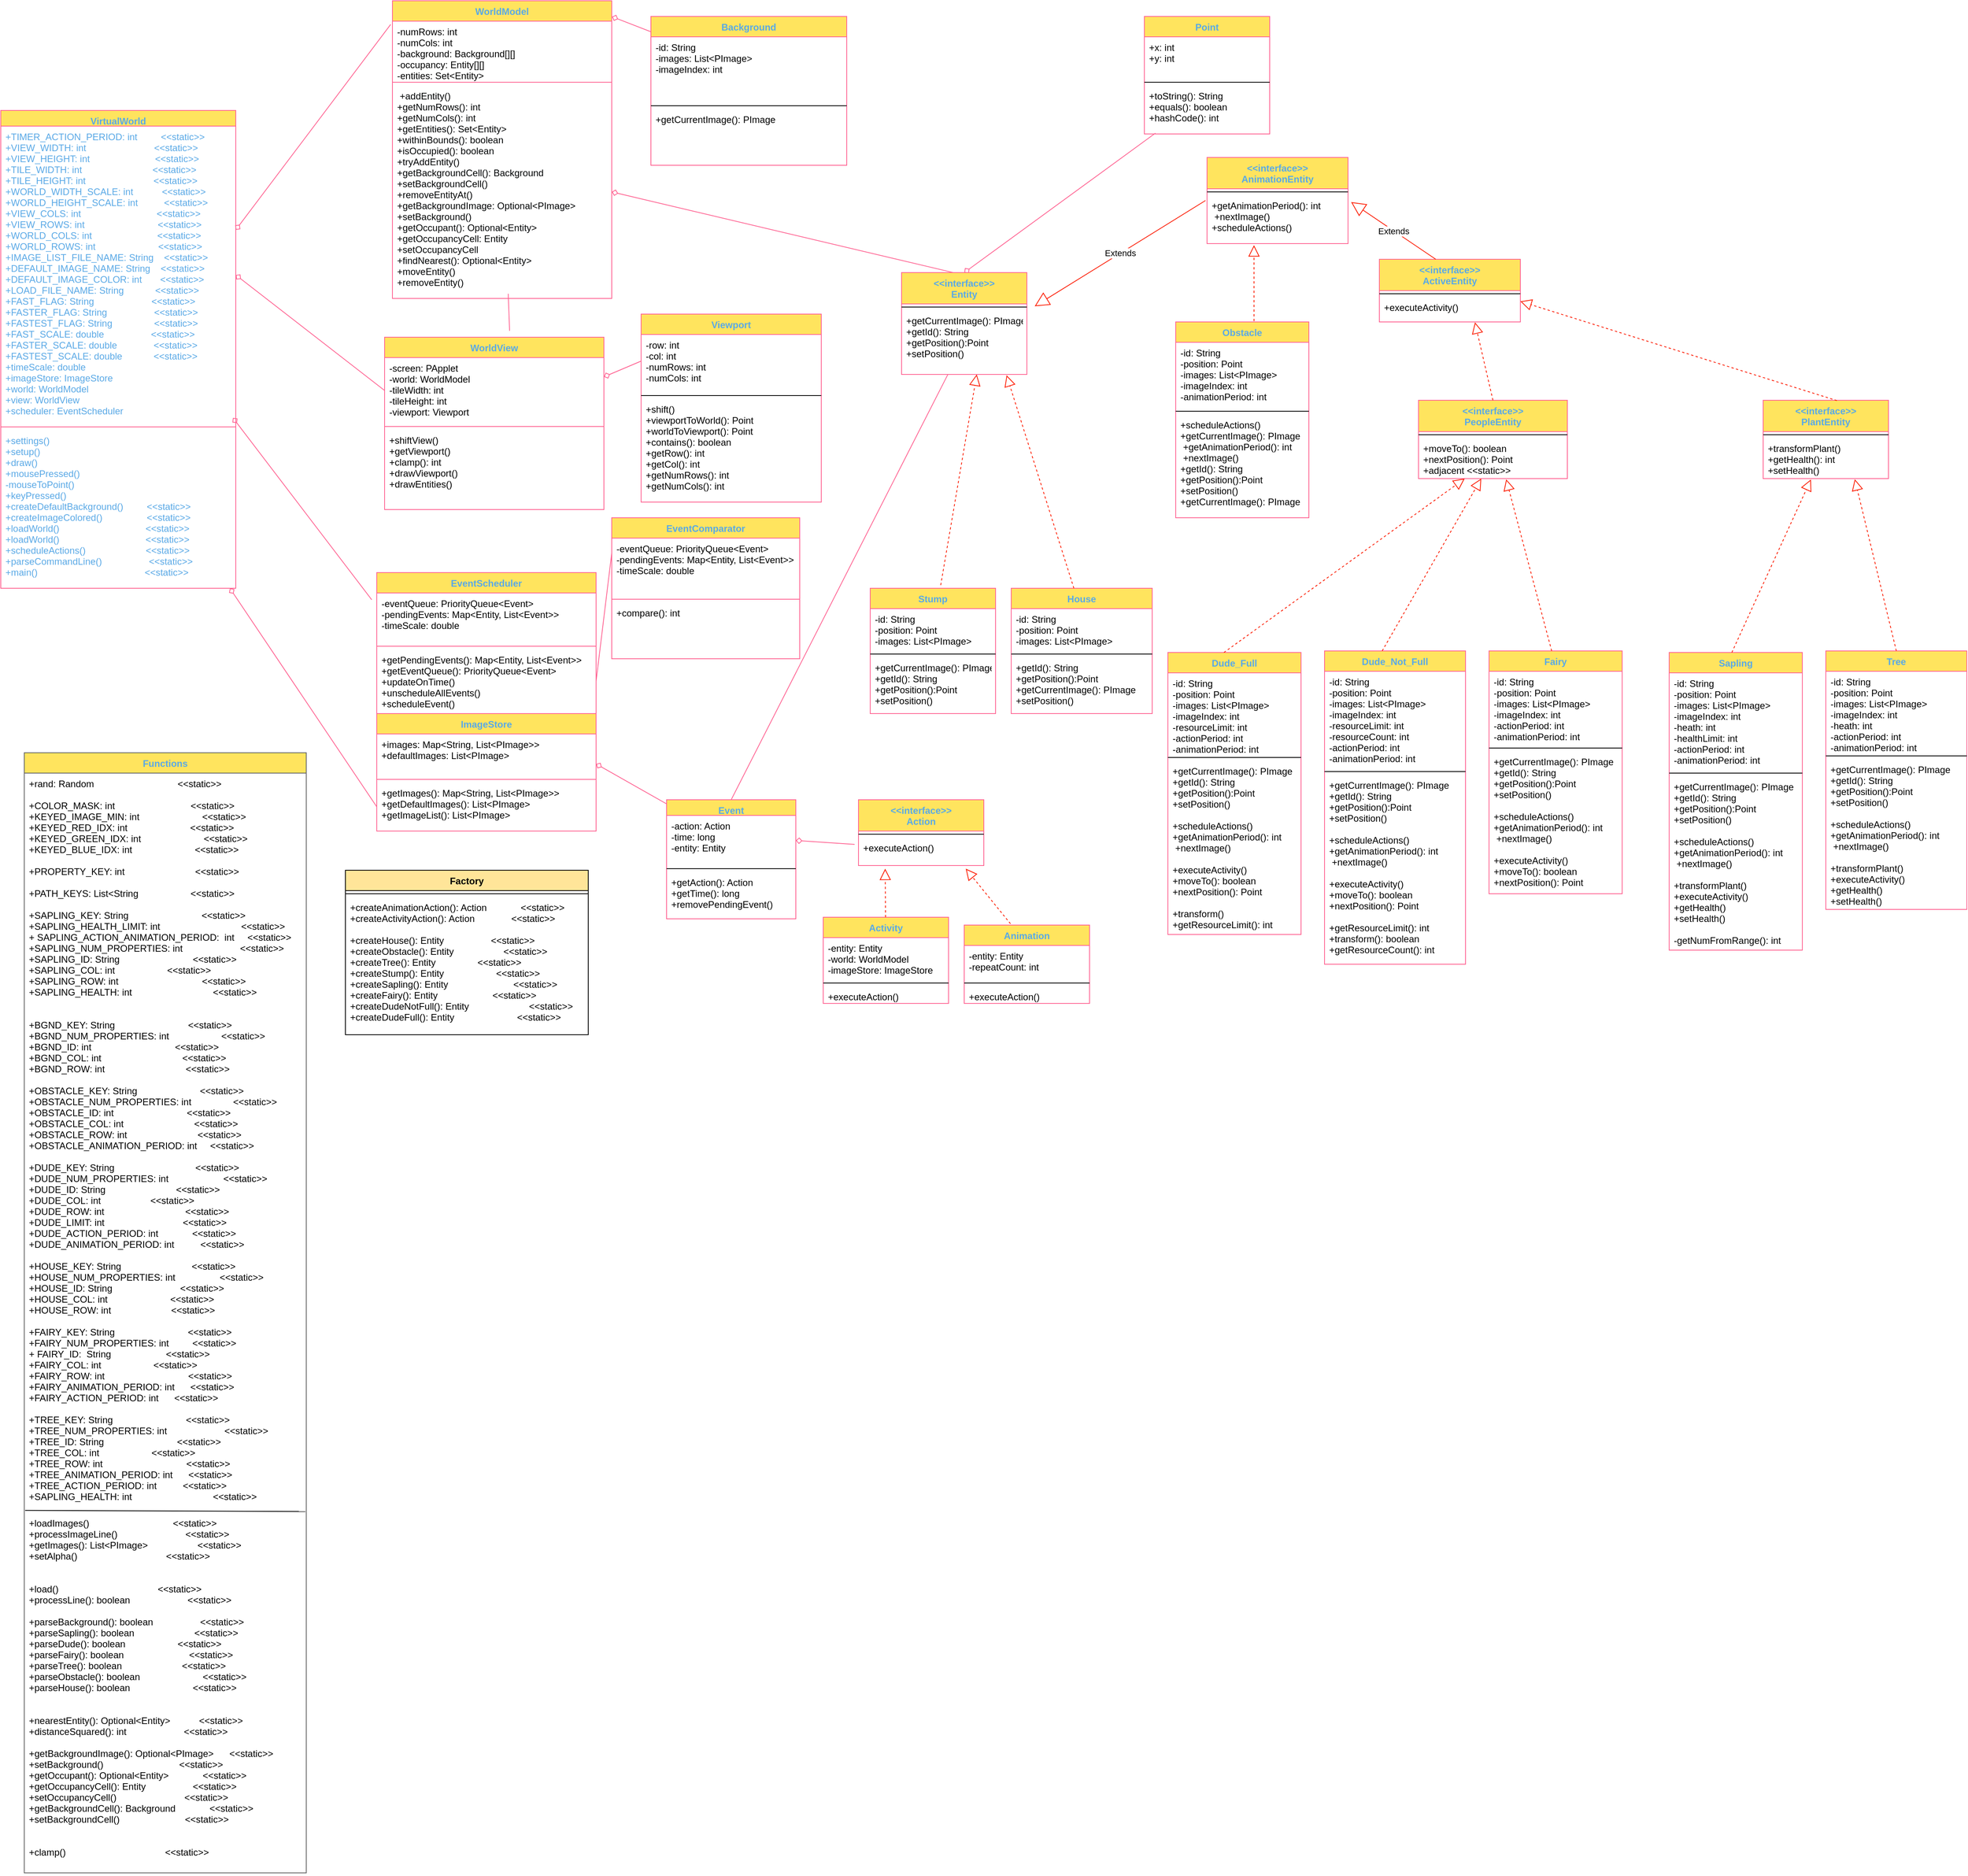 <mxfile version="16.5.2" type="google"><diagram id="Yo6Zvny2ZRX3JAPKxXua" name="Page 2"><mxGraphModel dx="919" dy="614" grid="1" gridSize="10" guides="1" tooltips="1" connect="1" arrows="1" fold="1" page="1" pageScale="1" pageWidth="850" pageHeight="1100" math="0" shadow="0"><root><mxCell id="0"/><mxCell id="1" parent="0"/><mxCell id="8I9pphBKhg92I5GMk5e_-31" value="" style="graphMlID=e0;endArrow=none;strokeColor=#FF6392;strokeWidth=1.0;startArrow=diamond;startFill=0;endFill=1;exitX=1;exitY=0.25;exitDx=0;exitDy=0;fontColor=#5AA9E6;entryX=-0.008;entryY=-0.286;entryDx=0;entryDy=0;entryPerimeter=0;" parent="1" source="8I9pphBKhg92I5GMk5e_-50" target="8I9pphBKhg92I5GMk5e_-57" edge="1"><mxGeometry relative="1" as="geometry"/></mxCell><mxCell id="8I9pphBKhg92I5GMk5e_-32" value="" style="graphMlID=e1;endArrow=none;strokeColor=#FF6392;strokeWidth=1.0;startArrow=diamond;startFill=0;endFill=1;exitX=1;exitY=0.5;exitDx=0;exitDy=0;fontColor=#5AA9E6;entryX=0;entryY=0.5;entryDx=0;entryDy=0;" parent="1" source="8I9pphBKhg92I5GMk5e_-51" target="8I9pphBKhg92I5GMk5e_-61" edge="1"><mxGeometry relative="1" as="geometry"/></mxCell><mxCell id="8I9pphBKhg92I5GMk5e_-33" value="" style="graphMlID=e2;endArrow=none;strokeColor=#FF6392;strokeWidth=1.0;startArrow=diamond;startFill=0;endFill=1;fontColor=#5AA9E6;entryX=0;entryY=0.25;entryDx=0;entryDy=0;" parent="1" source="8I9pphBKhg92I5GMk5e_-60" target="8I9pphBKhg92I5GMk5e_-89" edge="1"><mxGeometry relative="1" as="geometry"><mxPoint x="648" y="240" as="sourcePoint"/></mxGeometry></mxCell><mxCell id="8I9pphBKhg92I5GMk5e_-34" value="" style="graphMlID=e3;endArrow=none;strokeColor=#FF6392;strokeWidth=1.0;startArrow=diamond;startFill=0;endFill=1;exitX=0.988;exitY=-0.077;exitDx=0;exitDy=0;exitPerimeter=0;fontColor=#5AA9E6;entryX=-0.023;entryY=0.105;entryDx=0;entryDy=0;entryPerimeter=0;" parent="1" source="8I9pphBKhg92I5GMk5e_-53" target="8I9pphBKhg92I5GMk5e_-64" edge="1"><mxGeometry relative="1" as="geometry"><mxPoint x="840" y="580" as="targetPoint"/></mxGeometry></mxCell><mxCell id="8I9pphBKhg92I5GMk5e_-35" value="" style="graphMlID=e4;endArrow=none;strokeColor=#FF6392;strokeWidth=1.0;startArrow=diamond;startFill=0;endFill=1;exitX=0.975;exitY=1;exitDx=0;exitDy=0;exitPerimeter=0;fontColor=#5AA9E6;entryX=0;entryY=0.5;entryDx=0;entryDy=0;" parent="1" source="8I9pphBKhg92I5GMk5e_-53" target="8I9pphBKhg92I5GMk5e_-71" edge="1"><mxGeometry relative="1" as="geometry"/></mxCell><mxCell id="8I9pphBKhg92I5GMk5e_-36" value="" style="graphMlID=e5;endArrow=none;strokeColor=#FF6392;strokeWidth=1.0;startArrow=diamond;startFill=0;endFill=1;fontColor=#5AA9E6;exitX=1.001;exitY=-0.077;exitDx=0;exitDy=0;exitPerimeter=0;" parent="1" source="8I9pphBKhg92I5GMk5e_-55" target="8I9pphBKhg92I5GMk5e_-82" edge="1"><mxGeometry relative="1" as="geometry"/></mxCell><mxCell id="8I9pphBKhg92I5GMk5e_-37" value="" style="graphMlID=e6;endArrow=none;strokeColor=#FF6392;strokeWidth=1.0;startArrow=diamond;startFill=0;endFill=1;fontColor=#5AA9E6;" parent="1" source="8I9pphBKhg92I5GMk5e_-64" target="8I9pphBKhg92I5GMk5e_-97" edge="1"><mxGeometry relative="1" as="geometry"/></mxCell><mxCell id="8I9pphBKhg92I5GMk5e_-38" value="" style="graphMlID=e7;endArrow=none;strokeColor=#FF6392;strokeWidth=1.0;startArrow=none;startFill=1;endFill=1;fontColor=#5AA9E6;entryX=0;entryY=0.25;entryDx=0;entryDy=0;exitX=1;exitY=0.5;exitDx=0;exitDy=0;" parent="1" source="8I9pphBKhg92I5GMk5e_-67" target="8I9pphBKhg92I5GMk5e_-72" edge="1"><mxGeometry relative="1" as="geometry"/></mxCell><mxCell id="8I9pphBKhg92I5GMk5e_-39" value="" style="graphMlID=e8;endArrow=none;strokeColor=#FF6392;strokeWidth=1.0;startArrow=diamond;startFill=0;endFill=1;fontColor=#5AA9E6;exitX=1;exitY=0.5;exitDx=0;exitDy=0;entryX=0.438;entryY=0.007;entryDx=0;entryDy=0;entryPerimeter=0;" parent="1" source="8I9pphBKhg92I5GMk5e_-57" target="8I9pphBKhg92I5GMk5e_-85" edge="1"><mxGeometry relative="1" as="geometry"><mxPoint x="710" y="80" as="sourcePoint"/><mxPoint x="1112.5" y="280" as="targetPoint"/></mxGeometry></mxCell><mxCell id="8I9pphBKhg92I5GMk5e_-40" value="" style="graphMlID=e9;endArrow=none;strokeColor=#FF6392;strokeWidth=1.0;startArrow=diamond;startFill=0;endFill=1;fontColor=#5AA9E6;exitX=0.5;exitY=0;exitDx=0;exitDy=0;entryX=0.088;entryY=0.984;entryDx=0;entryDy=0;entryPerimeter=0;" parent="1" source="8I9pphBKhg92I5GMk5e_-85" target="8I9pphBKhg92I5GMk5e_-107" edge="1"><mxGeometry relative="1" as="geometry"/></mxCell><mxCell id="8I9pphBKhg92I5GMk5e_-42" value="" style="graphMlID=e11;endArrow=none;strokeColor=#FF6392;strokeWidth=1.0;startArrow=diamond;startFill=0;endFill=1;fontColor=#5AA9E6;exitX=1;exitY=0.5;exitDx=0;exitDy=0;entryX=-0.031;entryY=0.25;entryDx=0;entryDy=0;entryPerimeter=0;" parent="1" source="8I9pphBKhg92I5GMk5e_-97" target="8I9pphBKhg92I5GMk5e_-111" edge="1"><mxGeometry relative="1" as="geometry"><mxPoint x="1320.96" y="452.46" as="targetPoint"/></mxGeometry></mxCell><mxCell id="8I9pphBKhg92I5GMk5e_-44" value="" style="graphMlID=e13;endArrow=none;strokeColor=#FF6392;strokeWidth=1.0;startArrow=none;startFill=1;endFill=1;fontColor=#5AA9E6;entryX=0.528;entryY=0.978;entryDx=0;entryDy=0;entryPerimeter=0;exitX=0.57;exitY=-0.037;exitDx=0;exitDy=0;exitPerimeter=0;" parent="1" source="8I9pphBKhg92I5GMk5e_-60" target="8I9pphBKhg92I5GMk5e_-57" edge="1"><mxGeometry relative="1" as="geometry"/></mxCell><mxCell id="8I9pphBKhg92I5GMk5e_-45" value="" style="graphMlID=e14;endArrow=none;strokeColor=#FF6392;strokeWidth=1.0;startArrow=none;startFill=1;endFill=1;fontColor=#5AA9E6;exitX=0.5;exitY=0;exitDx=0;exitDy=0;" parent="1" source="8I9pphBKhg92I5GMk5e_-96" target="8I9pphBKhg92I5GMk5e_-88" edge="1"><mxGeometry relative="1" as="geometry"><mxPoint x="1177.699" y="279.661" as="targetPoint"/></mxGeometry></mxCell><mxCell id="8I9pphBKhg92I5GMk5e_-50" value="VirtualWorld" style="swimlane;fontStyle=1;align=center;verticalAlign=top;childLayout=stackLayout;horizontal=1;startSize=20;horizontalStack=0;resizeParent=1;resizeParentMax=0;resizeLast=0;collapsible=1;marginBottom=0;hachureGap=4;pointerEvents=0;fillColor=#FFE45E;strokeColor=#FF6392;fontColor=#5AA9E6;" parent="1" vertex="1"><mxGeometry x="20" y="150" width="300" height="610" as="geometry"/></mxCell><mxCell id="8I9pphBKhg92I5GMk5e_-51" value="+TIMER_ACTION_PERIOD: int         &lt;&lt;static&gt;&gt;&#10;+VIEW_WIDTH: int                          &lt;&lt;static&gt;&gt;&#10;+VIEW_HEIGHT: int                         &lt;&lt;static&gt;&gt;&#10;+TILE_WIDTH: int                           &lt;&lt;static&gt;&gt;&#10;+TILE_HEIGHT: int                          &lt;&lt;static&gt;&gt;&#10;+WORLD_WIDTH_SCALE: int           &lt;&lt;static&gt;&gt;&#10;+WORLD_HEIGHT_SCALE: int          &lt;&lt;static&gt;&gt;&#10;+VIEW_COLS: int                             &lt;&lt;static&gt;&gt;&#10;+VIEW_ROWS: int                            &lt;&lt;static&gt;&gt;&#10;+WORLD_COLS: int                         &lt;&lt;static&gt;&gt;&#10;+WORLD_ROWS: int                        &lt;&lt;static&gt;&gt;&#10;+IMAGE_LIST_FILE_NAME: String    &lt;&lt;static&gt;&gt;&#10;+DEFAULT_IMAGE_NAME: String    &lt;&lt;static&gt;&gt;&#10;+DEFAULT_IMAGE_COLOR: int       &lt;&lt;static&gt;&gt;&#10;+LOAD_FILE_NAME: String            &lt;&lt;static&gt;&gt;&#10;+FAST_FLAG: String                      &lt;&lt;static&gt;&gt;&#10;+FASTER_FLAG: String                  &lt;&lt;static&gt;&gt;&#10;+FASTEST_FLAG: String                &lt;&lt;static&gt;&gt;&#10;+FAST_SCALE: double                  &lt;&lt;static&gt;&gt;&#10;+FASTER_SCALE: double              &lt;&lt;static&gt;&gt;&#10;+FASTEST_SCALE: double            &lt;&lt;static&gt;&gt;&#10;+timeScale: double&#10;+imageStore: ImageStore&#10;+world: WorldModel&#10;+view: WorldView&#10;+scheduler: EventScheduler" style="text;strokeColor=none;fillColor=none;align=left;verticalAlign=top;spacingLeft=4;spacingRight=4;overflow=hidden;rotatable=0;points=[[0,0.5],[1,0.5]];portConstraint=eastwest;fontColor=#5AA9E6;" parent="8I9pphBKhg92I5GMk5e_-50" vertex="1"><mxGeometry y="20" width="300" height="380" as="geometry"/></mxCell><mxCell id="8I9pphBKhg92I5GMk5e_-52" value="" style="line;strokeWidth=1;fillColor=none;align=left;verticalAlign=middle;spacingTop=-1;spacingLeft=3;spacingRight=3;rotatable=0;labelPosition=right;points=[];portConstraint=eastwest;strokeColor=#FF6392;fontColor=#5AA9E6;" parent="8I9pphBKhg92I5GMk5e_-50" vertex="1"><mxGeometry y="400" width="300" height="8" as="geometry"/></mxCell><mxCell id="8I9pphBKhg92I5GMk5e_-53" value="+settings()&#10;+setup()&#10;+draw()&#10;+mousePressed()&#10;-mouseToPoint()&#10;+keyPressed()&#10;+createDefaultBackground()         &lt;&lt;static&gt;&gt;&#10;+createImageColored()                 &lt;&lt;static&gt;&gt;&#10;+loadWorld()                                 &lt;&lt;static&gt;&gt;&#10;+loadWorld()                                 &lt;&lt;static&gt;&gt;&#10;+scheduleActions()                       &lt;&lt;static&gt;&gt;&#10;+parseCommandLine()                  &lt;&lt;static&gt;&gt;&#10;+main()                                         &lt;&lt;static&gt;&gt;" style="text;strokeColor=none;fillColor=none;align=left;verticalAlign=top;spacingLeft=4;spacingRight=4;overflow=hidden;rotatable=0;points=[[0,0.5],[1,0.5]];portConstraint=eastwest;fontColor=#5AA9E6;" parent="8I9pphBKhg92I5GMk5e_-50" vertex="1"><mxGeometry y="408" width="300" height="202" as="geometry"/></mxCell><mxCell id="8I9pphBKhg92I5GMk5e_-54" value="WorldModel" style="swimlane;fontStyle=1;align=center;verticalAlign=top;childLayout=stackLayout;horizontal=1;startSize=26;horizontalStack=0;resizeParent=1;resizeParentMax=0;resizeLast=0;collapsible=1;marginBottom=0;hachureGap=4;pointerEvents=0;sketch=0;fontColor=#5AA9E6;strokeColor=#FF6392;fillColor=#FFE45E;" parent="1" vertex="1"><mxGeometry x="520" y="10" width="280" height="380" as="geometry"/></mxCell><mxCell id="8I9pphBKhg92I5GMk5e_-55" value="-numRows: int&#10;-numCols: int&#10;-background: Background[][]&#10;-occupancy: Entity[][]&#10;-entities: Set&lt;Entity&gt;" style="text;strokeColor=none;fillColor=none;align=left;verticalAlign=top;spacingLeft=4;spacingRight=4;overflow=hidden;rotatable=0;points=[[0,0.5],[1,0.5]];portConstraint=eastwest;fontColor=#000000;" parent="8I9pphBKhg92I5GMk5e_-54" vertex="1"><mxGeometry y="26" width="280" height="74" as="geometry"/></mxCell><mxCell id="8I9pphBKhg92I5GMk5e_-56" value="" style="line;strokeWidth=1;fillColor=none;align=left;verticalAlign=middle;spacingTop=-1;spacingLeft=3;spacingRight=3;rotatable=0;labelPosition=right;points=[];portConstraint=eastwest;strokeColor=#FF6392;fontColor=#5AA9E6;" parent="8I9pphBKhg92I5GMk5e_-54" vertex="1"><mxGeometry y="100" width="280" height="8" as="geometry"/></mxCell><mxCell id="8I9pphBKhg92I5GMk5e_-57" value=" +addEntity()&#10;+getNumRows(): int&#10;+getNumCols(): int&#10;+getEntities(): Set&lt;Entity&gt;&#10;+withinBounds(): boolean&#10;+isOccupied(): boolean&#10;+tryAddEntity()&#10;+getBackgroundCell(): Background&#10;+setBackgroundCell()&#10;+removeEntityAt()&#10;+getBackgroundImage: Optional&lt;PImage&gt;&#10;+setBackground()&#10;+getOccupant(): Optional&lt;Entity&gt;&#10;+getOccupancyCell: Entity&#10;+setOccupancyCell&#10;+findNearest(): Optional&lt;Entity&gt;&#10;+moveEntity()&#10;+removeEntity()&#10; &#10;          " style="text;strokeColor=none;fillColor=none;align=left;verticalAlign=top;spacingLeft=4;spacingRight=4;overflow=hidden;rotatable=0;points=[[0,0.5],[1,0.5]];portConstraint=eastwest;fontColor=#020405;" parent="8I9pphBKhg92I5GMk5e_-54" vertex="1"><mxGeometry y="108" width="280" height="272" as="geometry"/></mxCell><mxCell id="8I9pphBKhg92I5GMk5e_-60" value="WorldView" style="swimlane;fontStyle=1;align=center;verticalAlign=top;childLayout=stackLayout;horizontal=1;startSize=26;horizontalStack=0;resizeParent=1;resizeParentMax=0;resizeLast=0;collapsible=1;marginBottom=0;hachureGap=4;pointerEvents=0;sketch=0;fontColor=#5AA9E6;strokeColor=#FF6392;fillColor=#FFE45E;" parent="1" vertex="1"><mxGeometry x="510" y="439.54" width="280" height="220" as="geometry"/></mxCell><mxCell id="8I9pphBKhg92I5GMk5e_-61" value="-screen: PApplet&#10;-world: WorldModel&#10;-tileWidth: int&#10;-tileHeight: int&#10;-viewport: Viewport" style="text;strokeColor=none;fillColor=none;align=left;verticalAlign=top;spacingLeft=4;spacingRight=4;overflow=hidden;rotatable=0;points=[[0,0.5],[1,0.5]];portConstraint=eastwest;fontColor=#000000;" parent="8I9pphBKhg92I5GMk5e_-60" vertex="1"><mxGeometry y="26" width="280" height="84" as="geometry"/></mxCell><mxCell id="8I9pphBKhg92I5GMk5e_-62" value="" style="line;strokeWidth=1;fillColor=none;align=left;verticalAlign=middle;spacingTop=-1;spacingLeft=3;spacingRight=3;rotatable=0;labelPosition=right;points=[];portConstraint=eastwest;strokeColor=#FF6392;fontColor=#5AA9E6;" parent="8I9pphBKhg92I5GMk5e_-60" vertex="1"><mxGeometry y="110" width="280" height="8" as="geometry"/></mxCell><mxCell id="8I9pphBKhg92I5GMk5e_-63" value="+shiftView()&#10;+getViewport()&#10;+clamp(): int&#10;+drawViewport()&#10;+drawEntities()&#10; " style="text;strokeColor=none;fillColor=none;align=left;verticalAlign=top;spacingLeft=4;spacingRight=4;overflow=hidden;rotatable=0;points=[[0,0.5],[1,0.5]];portConstraint=eastwest;fontColor=#000000;" parent="8I9pphBKhg92I5GMk5e_-60" vertex="1"><mxGeometry y="118" width="280" height="102" as="geometry"/></mxCell><mxCell id="8I9pphBKhg92I5GMk5e_-64" value="EventScheduler" style="swimlane;fontStyle=1;align=center;verticalAlign=top;childLayout=stackLayout;horizontal=1;startSize=26;horizontalStack=0;resizeParent=1;resizeParentMax=0;resizeLast=0;collapsible=1;marginBottom=0;hachureGap=4;pointerEvents=0;sketch=0;fontColor=#5AA9E6;strokeColor=#FF6392;fillColor=#FFE45E;" parent="1" vertex="1"><mxGeometry x="500" y="740" width="280" height="330" as="geometry"/></mxCell><mxCell id="8I9pphBKhg92I5GMk5e_-65" value="-eventQueue: PriorityQueue&lt;Event&gt;&#10;-pendingEvents: Map&lt;Entity, List&lt;Event&gt;&gt;&#10;-timeScale: double" style="text;strokeColor=none;fillColor=none;align=left;verticalAlign=top;spacingLeft=4;spacingRight=4;overflow=hidden;rotatable=0;points=[[0,0.5],[1,0.5]];portConstraint=eastwest;fontColor=#000000;" parent="8I9pphBKhg92I5GMk5e_-64" vertex="1"><mxGeometry y="26" width="280" height="64" as="geometry"/></mxCell><mxCell id="8I9pphBKhg92I5GMk5e_-66" value="" style="line;strokeWidth=1;fillColor=none;align=left;verticalAlign=middle;spacingTop=-1;spacingLeft=3;spacingRight=3;rotatable=0;labelPosition=right;points=[];portConstraint=eastwest;strokeColor=#FF6392;fontColor=#5AA9E6;" parent="8I9pphBKhg92I5GMk5e_-64" vertex="1"><mxGeometry y="90" width="280" height="8" as="geometry"/></mxCell><mxCell id="8I9pphBKhg92I5GMk5e_-67" value="+getPendingEvents(): Map&lt;Entity, List&lt;Event&gt;&gt;&#10;+getEventQueue(): PriorityQueue&lt;Event&gt;&#10;+updateOnTime()&#10;+unscheduleAllEvents()&#10;+scheduleEvent()&#10;" style="text;strokeColor=none;fillColor=none;align=left;verticalAlign=top;spacingLeft=4;spacingRight=4;overflow=hidden;rotatable=0;points=[[0,0.5],[1,0.5]];portConstraint=eastwest;fontColor=#000000;" parent="8I9pphBKhg92I5GMk5e_-64" vertex="1"><mxGeometry y="98" width="280" height="82" as="geometry"/></mxCell><mxCell id="8I9pphBKhg92I5GMk5e_-68" value="ImageStore" style="swimlane;fontStyle=1;align=center;verticalAlign=top;childLayout=stackLayout;horizontal=1;startSize=26;horizontalStack=0;resizeParent=1;resizeParentMax=0;resizeLast=0;collapsible=1;marginBottom=0;hachureGap=4;pointerEvents=0;sketch=0;fontColor=#5AA9E6;strokeColor=#FF6392;fillColor=#FFE45E;" parent="8I9pphBKhg92I5GMk5e_-64" vertex="1"><mxGeometry y="180" width="280" height="150" as="geometry"/></mxCell><mxCell id="8I9pphBKhg92I5GMk5e_-69" value="+images: Map&lt;String, List&lt;PImage&gt;&gt;&#10;+defaultImages: List&lt;PImage&gt;" style="text;strokeColor=none;fillColor=none;align=left;verticalAlign=top;spacingLeft=4;spacingRight=4;overflow=hidden;rotatable=0;points=[[0,0.5],[1,0.5]];portConstraint=eastwest;fontColor=#000000;" parent="8I9pphBKhg92I5GMk5e_-68" vertex="1"><mxGeometry y="26" width="280" height="54" as="geometry"/></mxCell><mxCell id="8I9pphBKhg92I5GMk5e_-70" value="" style="line;strokeWidth=1;fillColor=none;align=left;verticalAlign=middle;spacingTop=-1;spacingLeft=3;spacingRight=3;rotatable=0;labelPosition=right;points=[];portConstraint=eastwest;strokeColor=#FF6392;fontColor=#5AA9E6;" parent="8I9pphBKhg92I5GMk5e_-68" vertex="1"><mxGeometry y="80" width="280" height="8" as="geometry"/></mxCell><mxCell id="8I9pphBKhg92I5GMk5e_-71" value="+getImages(): Map&lt;String, List&lt;PImage&gt;&gt;&#10;+getDefaultImages(): List&lt;PImage&gt;&#10;+getImageList(): List&lt;PImage&gt;" style="text;strokeColor=none;fillColor=none;align=left;verticalAlign=top;spacingLeft=4;spacingRight=4;overflow=hidden;rotatable=0;points=[[0,0.5],[1,0.5]];portConstraint=eastwest;fontColor=#000000;" parent="8I9pphBKhg92I5GMk5e_-68" vertex="1"><mxGeometry y="88" width="280" height="62" as="geometry"/></mxCell><mxCell id="8I9pphBKhg92I5GMk5e_-72" value="EventComparator" style="swimlane;fontStyle=1;align=center;verticalAlign=top;childLayout=stackLayout;horizontal=1;startSize=26;horizontalStack=0;resizeParent=1;resizeParentMax=0;resizeLast=0;collapsible=1;marginBottom=0;hachureGap=4;pointerEvents=0;sketch=0;fontColor=#5AA9E6;strokeColor=#FF6392;fillColor=#FFE45E;" parent="1" vertex="1"><mxGeometry x="800" y="670" width="240" height="180" as="geometry"/></mxCell><mxCell id="8I9pphBKhg92I5GMk5e_-73" value="-eventQueue: PriorityQueue&lt;Event&gt;&#10;-pendingEvents: Map&lt;Entity, List&lt;Event&gt;&gt;&#10;-timeScale: double" style="text;strokeColor=none;fillColor=none;align=left;verticalAlign=top;spacingLeft=4;spacingRight=4;overflow=hidden;rotatable=0;points=[[0,0.5],[1,0.5]];portConstraint=eastwest;fontColor=#000000;" parent="8I9pphBKhg92I5GMk5e_-72" vertex="1"><mxGeometry y="26" width="240" height="74" as="geometry"/></mxCell><mxCell id="8I9pphBKhg92I5GMk5e_-74" value="" style="line;strokeWidth=1;fillColor=none;align=left;verticalAlign=middle;spacingTop=-1;spacingLeft=3;spacingRight=3;rotatable=0;labelPosition=right;points=[];portConstraint=eastwest;strokeColor=#FF6392;fontColor=#5AA9E6;" parent="8I9pphBKhg92I5GMk5e_-72" vertex="1"><mxGeometry y="100" width="240" height="8" as="geometry"/></mxCell><mxCell id="8I9pphBKhg92I5GMk5e_-75" value="+compare(): int" style="text;strokeColor=none;fillColor=none;align=left;verticalAlign=top;spacingLeft=4;spacingRight=4;overflow=hidden;rotatable=0;points=[[0,0.5],[1,0.5]];portConstraint=eastwest;fontColor=#000000;" parent="8I9pphBKhg92I5GMk5e_-72" vertex="1"><mxGeometry y="108" width="240" height="72" as="geometry"/></mxCell><mxCell id="8I9pphBKhg92I5GMk5e_-77" value="Functions" style="swimlane;fontStyle=1;align=center;verticalAlign=top;childLayout=stackLayout;horizontal=1;startSize=26;horizontalStack=0;resizeParent=1;resizeParentMax=0;resizeLast=0;collapsible=1;marginBottom=0;hachureGap=4;pointerEvents=0;sketch=0;fontColor=#5AA9E6;strokeColor=#666666;fillColor=#FFE45E;" parent="1" vertex="1"><mxGeometry x="50.0" y="970" width="360" height="1430" as="geometry"/></mxCell><mxCell id="8I9pphBKhg92I5GMk5e_-78" value="+rand: Random                                &lt;&lt;static&gt;&gt;&#10;&#10;+COLOR_MASK: int                             &lt;&lt;static&gt;&gt;&#10;+KEYED_IMAGE_MIN: int                        &lt;&lt;static&gt;&gt;&#10;+KEYED_RED_IDX: int                        &lt;&lt;static&gt;&gt;&#10;+KEYED_GREEN_IDX: int                        &lt;&lt;static&gt;&gt;&#10;+KEYED_BLUE_IDX: int                        &lt;&lt;static&gt;&gt;&#10;&#10;+PROPERTY_KEY: int                           &lt;&lt;static&gt;&gt;&#10;&#10;+PATH_KEYS: List&lt;String                    &lt;&lt;static&gt;&gt;&#10;&#10;+SAPLING_KEY: String                            &lt;&lt;static&gt;&gt;&#10;+SAPLING_HEALTH_LIMIT: int                               &lt;&lt;static&gt;&gt;&#10;+ SAPLING_ACTION_ANIMATION_PERIOD:  int     &lt;&lt;static&gt;&gt;&#10;+SAPLING_NUM_PROPERTIES: int                      &lt;&lt;static&gt;&gt;&#10;+SAPLING_ID: String                            &lt;&lt;static&gt;&gt;&#10;+SAPLING_COL: int                    &lt;&lt;static&gt;&gt;&#10;+SAPLING_ROW: int                                &lt;&lt;static&gt;&gt;&#10;+SAPLING_HEALTH: int                               &lt;&lt;static&gt;&gt;&#10;&#10;&#10;+BGND_KEY: String                            &lt;&lt;static&gt;&gt;&#10;+BGND_NUM_PROPERTIES: int                    &lt;&lt;static&gt;&gt;&#10;+BGND_ID: int                                &lt;&lt;static&gt;&gt;&#10;+BGND_COL: int                               &lt;&lt;static&gt;&gt;&#10;+BGND_ROW: int                               &lt;&lt;static&gt;&gt;&#10;&#10;+OBSTACLE_KEY: String                        &lt;&lt;static&gt;&gt;&#10;+OBSTACLE_NUM_PROPERTIES: int                &lt;&lt;static&gt;&gt;&#10;+OBSTACLE_ID: int                            &lt;&lt;static&gt;&gt;&#10;+OBSTACLE_COL: int                           &lt;&lt;static&gt;&gt;&#10;+OBSTACLE_ROW: int                           &lt;&lt;static&gt;&gt;&#10;+OBSTACLE_ANIMATION_PERIOD: int     &lt;&lt;static&gt;&gt;&#10;&#10;+DUDE_KEY: String                               &lt;&lt;static&gt;&gt;&#10;+DUDE_NUM_PROPERTIES: int                     &lt;&lt;static&gt;&gt;&#10;+DUDE_ID: String                           &lt;&lt;static&gt;&gt;&#10;+DUDE_COL: int                   &lt;&lt;static&gt;&gt;&#10;+DUDE_ROW: int                               &lt;&lt;static&gt;&gt;&#10;+DUDE_LIMIT: int                              &lt;&lt;static&gt;&gt;&#10;+DUDE_ACTION_PERIOD: int             &lt;&lt;static&gt;&gt;&#10;+DUDE_ANIMATION_PERIOD: int          &lt;&lt;static&gt;&gt;&#10;&#10;+HOUSE_KEY: String                           &lt;&lt;static&gt;&gt;&#10;+HOUSE_NUM_PROPERTIES: int                 &lt;&lt;static&gt;&gt;&#10;+HOUSE_ID: String                          &lt;&lt;static&gt;&gt;&#10;+HOUSE_COL: int                        &lt;&lt;static&gt;&gt;&#10;+HOUSE_ROW: int                       &lt;&lt;static&gt;&gt;&#10;&#10;+FAIRY_KEY: String                            &lt;&lt;static&gt;&gt;&#10;+FAIRY_NUM_PROPERTIES: int         &lt;&lt;static&gt;&gt;&#10;+ FAIRY_ID:  String                     &lt;&lt;static&gt;&gt;&#10;+FAIRY_COL: int                    &lt;&lt;static&gt;&gt;&#10;+FAIRY_ROW: int                                &lt;&lt;static&gt;&gt;&#10;+FAIRY_ANIMATION_PERIOD: int      &lt;&lt;static&gt;&gt;&#10;+FAIRY_ACTION_PERIOD: int      &lt;&lt;static&gt;&gt;&#10;&#10;+TREE_KEY: String                            &lt;&lt;static&gt;&gt;&#10;+TREE_NUM_PROPERTIES: int                      &lt;&lt;static&gt;&gt;&#10;+TREE_ID: String                            &lt;&lt;static&gt;&gt;&#10;+TREE_COL: int                    &lt;&lt;static&gt;&gt;&#10;+TREE_ROW: int                                &lt;&lt;static&gt;&gt;&#10;+TREE_ANIMATION_PERIOD: int      &lt;&lt;static&gt;&gt;&#10;+TREE_ACTION_PERIOD: int          &lt;&lt;static&gt;&gt;&#10;+SAPLING_HEALTH: int                               &lt;&lt;static&gt;&gt;&#10;" style="text;strokeColor=none;fillColor=none;align=left;verticalAlign=top;spacingLeft=4;spacingRight=4;overflow=hidden;rotatable=0;points=[[0,0.5],[1,0.5]];portConstraint=eastwest;fontColor=#000000;" parent="8I9pphBKhg92I5GMk5e_-77" vertex="1"><mxGeometry y="26" width="360" height="944" as="geometry"/></mxCell><mxCell id="8I9pphBKhg92I5GMk5e_-80" value="+loadImages()                                &lt;&lt;static&gt;&gt;&#10;+processImageLine()                          &lt;&lt;static&gt;&gt;&#10;+getImages(): List&lt;PImage&gt;                   &lt;&lt;static&gt;&gt;&#10;+setAlpha()                                  &lt;&lt;static&gt;&gt;&#10;&#10;&#10;+load()                                      &lt;&lt;static&gt;&gt;&#10;+processLine(): boolean                      &lt;&lt;static&gt;&gt;&#10;&#10;+parseBackground(): boolean                  &lt;&lt;static&gt;&gt;&#10;+parseSapling(): boolean                       &lt;&lt;static&gt;&gt;&#10;+parseDude(): boolean                    &lt;&lt;static&gt;&gt;&#10;+parseFairy(): boolean                         &lt;&lt;static&gt;&gt;&#10;+parseTree(): boolean                       &lt;&lt;static&gt;&gt;&#10;+parseObstacle(): boolean                        &lt;&lt;static&gt;&gt;&#10;+parseHouse(): boolean                        &lt;&lt;static&gt;&gt;&#10;&#10;&#10;+nearestEntity(): Optional&lt;Entity&gt;           &lt;&lt;static&gt;&gt;&#10;+distanceSquared(): int                      &lt;&lt;static&gt;&gt;&#10;&#10;+getBackgroundImage(): Optional&lt;PImage&gt;      &lt;&lt;static&gt;&gt;&#10;+setBackground()                             &lt;&lt;static&gt;&gt;&#10;+getOccupant(): Optional&lt;Entity&gt;             &lt;&lt;static&gt;&gt;&#10;+getOccupancyCell(): Entity                  &lt;&lt;static&gt;&gt;&#10;+setOccupancyCell()                          &lt;&lt;static&gt;&gt;&#10;+getBackgroundCell(): Background             &lt;&lt;static&gt;&gt;&#10;+setBackgroundCell()                         &lt;&lt;static&gt;&gt;&#10;&#10;&#10;+clamp()                                      &lt;&lt;static&gt;&gt;" style="text;strokeColor=none;fillColor=none;align=left;verticalAlign=top;spacingLeft=4;spacingRight=4;overflow=hidden;rotatable=0;points=[[0,0.5],[1,0.5]];portConstraint=eastwest;fontColor=#000000;" parent="8I9pphBKhg92I5GMk5e_-77" vertex="1"><mxGeometry y="970" width="360" height="460" as="geometry"/></mxCell><mxCell id="ECrat8XeK0p8zRxAj6Be-2" value="" style="endArrow=none;html=1;rounded=0;exitX=0.003;exitY=-0.006;exitDx=0;exitDy=0;exitPerimeter=0;entryX=0.997;entryY=-0.003;entryDx=0;entryDy=0;entryPerimeter=0;" parent="8I9pphBKhg92I5GMk5e_-77" source="8I9pphBKhg92I5GMk5e_-80" target="8I9pphBKhg92I5GMk5e_-80" edge="1"><mxGeometry width="50" height="50" relative="1" as="geometry"><mxPoint x="60.0" y="1110" as="sourcePoint"/><mxPoint x="110.0" y="1060" as="targetPoint"/></mxGeometry></mxCell><mxCell id="8I9pphBKhg92I5GMk5e_-81" value="Background" style="swimlane;fontStyle=1;align=center;verticalAlign=top;childLayout=stackLayout;horizontal=1;startSize=26;horizontalStack=0;resizeParent=1;resizeParentMax=0;resizeLast=0;collapsible=1;marginBottom=0;hachureGap=4;pointerEvents=0;sketch=0;fontColor=#5AA9E6;strokeColor=#FF6392;fillColor=#FFE45E;" parent="1" vertex="1"><mxGeometry x="850" y="30" width="250" height="190" as="geometry"/></mxCell><mxCell id="8I9pphBKhg92I5GMk5e_-82" value="-id: String&#10;-images: List&lt;PImage&gt;&#10;-imageIndex: int" style="text;strokeColor=none;fillColor=none;align=left;verticalAlign=top;spacingLeft=4;spacingRight=4;overflow=hidden;rotatable=0;points=[[0,0.5],[1,0.5]];portConstraint=eastwest;" parent="8I9pphBKhg92I5GMk5e_-81" vertex="1"><mxGeometry y="26" width="250" height="84" as="geometry"/></mxCell><mxCell id="8I9pphBKhg92I5GMk5e_-83" value="" style="line;strokeWidth=1;fillColor=none;align=left;verticalAlign=middle;spacingTop=-1;spacingLeft=3;spacingRight=3;rotatable=0;labelPosition=right;points=[];portConstraint=eastwest;" parent="8I9pphBKhg92I5GMk5e_-81" vertex="1"><mxGeometry y="110" width="250" height="8" as="geometry"/></mxCell><mxCell id="8I9pphBKhg92I5GMk5e_-84" value="+getCurrentImage(): PImage &#10;" style="text;strokeColor=none;fillColor=none;align=left;verticalAlign=top;spacingLeft=4;spacingRight=4;overflow=hidden;rotatable=0;points=[[0,0.5],[1,0.5]];portConstraint=eastwest;" parent="8I9pphBKhg92I5GMk5e_-81" vertex="1"><mxGeometry y="118" width="250" height="72" as="geometry"/></mxCell><mxCell id="8I9pphBKhg92I5GMk5e_-85" value="&lt;&lt;interface&gt;&gt;&#10;Entity" style="swimlane;fontStyle=1;align=center;verticalAlign=top;childLayout=stackLayout;horizontal=1;startSize=40;horizontalStack=0;resizeParent=1;resizeParentMax=0;resizeLast=0;collapsible=1;marginBottom=0;hachureGap=4;pointerEvents=0;sketch=0;fontColor=#5AA9E6;strokeColor=#FF6392;fillColor=#FFE45E;" parent="1" vertex="1"><mxGeometry x="1170" y="357.04" width="160" height="130" as="geometry"/></mxCell><mxCell id="8I9pphBKhg92I5GMk5e_-87" value="" style="line;strokeWidth=1;fillColor=none;align=left;verticalAlign=middle;spacingTop=-1;spacingLeft=3;spacingRight=3;rotatable=0;labelPosition=right;points=[];portConstraint=eastwest;" parent="8I9pphBKhg92I5GMk5e_-85" vertex="1"><mxGeometry y="40" width="160" height="8" as="geometry"/></mxCell><mxCell id="8I9pphBKhg92I5GMk5e_-88" value="+getCurrentImage(): PImage&#10;+getId(): String&#10;+getPosition():Point&#10;+setPosition()&#10;" style="text;strokeColor=none;fillColor=none;align=left;verticalAlign=top;spacingLeft=4;spacingRight=4;overflow=hidden;rotatable=0;points=[[0,0.5],[1,0.5]];portConstraint=eastwest;" parent="8I9pphBKhg92I5GMk5e_-85" vertex="1"><mxGeometry y="48" width="160" height="82" as="geometry"/></mxCell><mxCell id="8I9pphBKhg92I5GMk5e_-89" value="Viewport" style="swimlane;fontStyle=1;align=center;verticalAlign=top;childLayout=stackLayout;horizontal=1;startSize=26;horizontalStack=0;resizeParent=1;resizeParentMax=0;resizeLast=0;collapsible=1;marginBottom=0;hachureGap=4;pointerEvents=0;sketch=0;fontColor=#5AA9E6;strokeColor=#FF6392;fillColor=#FFE45E;" parent="1" vertex="1"><mxGeometry x="837.5" y="410" width="230" height="240" as="geometry"/></mxCell><mxCell id="8I9pphBKhg92I5GMk5e_-90" value="-row: int&#10;-col: int&#10;-numRows: int&#10;-numCols: int" style="text;strokeColor=none;fillColor=none;align=left;verticalAlign=top;spacingLeft=4;spacingRight=4;overflow=hidden;rotatable=0;points=[[0,0.5],[1,0.5]];portConstraint=eastwest;" parent="8I9pphBKhg92I5GMk5e_-89" vertex="1"><mxGeometry y="26" width="230" height="74" as="geometry"/></mxCell><mxCell id="8I9pphBKhg92I5GMk5e_-91" value="" style="line;strokeWidth=1;fillColor=none;align=left;verticalAlign=middle;spacingTop=-1;spacingLeft=3;spacingRight=3;rotatable=0;labelPosition=right;points=[];portConstraint=eastwest;" parent="8I9pphBKhg92I5GMk5e_-89" vertex="1"><mxGeometry y="100" width="230" height="8" as="geometry"/></mxCell><mxCell id="8I9pphBKhg92I5GMk5e_-92" value="+shift()&#10;+viewportToWorld(): Point             &#10;+worldToViewport(): Point    &#10;+contains(): boolean   &#10;+getRow(): int&#10;+getCol(): int&#10;+getNumRows(): int&#10;+getNumCols(): int             " style="text;strokeColor=none;fillColor=none;align=left;verticalAlign=top;spacingLeft=4;spacingRight=4;overflow=hidden;rotatable=0;points=[[0,0.5],[1,0.5]];portConstraint=eastwest;" parent="8I9pphBKhg92I5GMk5e_-89" vertex="1"><mxGeometry y="108" width="230" height="132" as="geometry"/></mxCell><mxCell id="8I9pphBKhg92I5GMk5e_-96" value="Event" style="swimlane;fontStyle=1;align=center;verticalAlign=top;childLayout=stackLayout;horizontal=1;startSize=20;horizontalStack=0;resizeParent=1;resizeParentMax=0;resizeLast=0;collapsible=1;marginBottom=0;hachureGap=4;pointerEvents=0;sketch=0;fontColor=#5AA9E6;strokeColor=#FF6392;fillColor=#FFE45E;" parent="1" vertex="1"><mxGeometry x="870" y="1030" width="165" height="152" as="geometry"/></mxCell><mxCell id="8I9pphBKhg92I5GMk5e_-97" value="-action: Action&#10;-time: long&#10;-entity: Entity" style="text;strokeColor=none;fillColor=none;align=left;verticalAlign=top;spacingLeft=4;spacingRight=4;overflow=hidden;rotatable=0;points=[[0,0.5],[1,0.5]];portConstraint=eastwest;" parent="8I9pphBKhg92I5GMk5e_-96" vertex="1"><mxGeometry y="20" width="165" height="64" as="geometry"/></mxCell><mxCell id="8I9pphBKhg92I5GMk5e_-98" value="" style="line;strokeWidth=1;fillColor=none;align=left;verticalAlign=middle;spacingTop=-1;spacingLeft=3;spacingRight=3;rotatable=0;labelPosition=right;points=[];portConstraint=eastwest;" parent="8I9pphBKhg92I5GMk5e_-96" vertex="1"><mxGeometry y="84" width="165" height="8" as="geometry"/></mxCell><mxCell id="8I9pphBKhg92I5GMk5e_-99" value="+getAction(): Action&#10;+getTime(): long&#10;+removePendingEvent()" style="text;strokeColor=none;fillColor=none;align=left;verticalAlign=top;spacingLeft=4;spacingRight=4;overflow=hidden;rotatable=0;points=[[0,0.5],[1,0.5]];portConstraint=eastwest;" parent="8I9pphBKhg92I5GMk5e_-96" vertex="1"><mxGeometry y="92" width="165" height="60" as="geometry"/></mxCell><mxCell id="8I9pphBKhg92I5GMk5e_-104" value="Point" style="swimlane;fontStyle=1;align=center;verticalAlign=top;childLayout=stackLayout;horizontal=1;startSize=26;horizontalStack=0;resizeParent=1;resizeParentMax=0;resizeLast=0;collapsible=1;marginBottom=0;hachureGap=4;pointerEvents=0;sketch=0;fontColor=#5AA9E6;strokeColor=#FF6392;fillColor=#FFE45E;" parent="1" vertex="1"><mxGeometry x="1480" y="30" width="160" height="150" as="geometry"/></mxCell><mxCell id="8I9pphBKhg92I5GMk5e_-105" value="+x: int&#10;+y: int" style="text;strokeColor=none;fillColor=none;align=left;verticalAlign=top;spacingLeft=4;spacingRight=4;overflow=hidden;rotatable=0;points=[[0,0.5],[1,0.5]];portConstraint=eastwest;" parent="8I9pphBKhg92I5GMk5e_-104" vertex="1"><mxGeometry y="26" width="160" height="54" as="geometry"/></mxCell><mxCell id="8I9pphBKhg92I5GMk5e_-106" value="" style="line;strokeWidth=1;fillColor=none;align=left;verticalAlign=middle;spacingTop=-1;spacingLeft=3;spacingRight=3;rotatable=0;labelPosition=right;points=[];portConstraint=eastwest;" parent="8I9pphBKhg92I5GMk5e_-104" vertex="1"><mxGeometry y="80" width="160" height="8" as="geometry"/></mxCell><mxCell id="8I9pphBKhg92I5GMk5e_-107" value="+toString(): String&#10;+equals(): boolean&#10;+hashCode(): int  " style="text;strokeColor=none;fillColor=none;align=left;verticalAlign=top;spacingLeft=4;spacingRight=4;overflow=hidden;rotatable=0;points=[[0,0.5],[1,0.5]];portConstraint=eastwest;" parent="8I9pphBKhg92I5GMk5e_-104" vertex="1"><mxGeometry y="88" width="160" height="62" as="geometry"/></mxCell><mxCell id="8I9pphBKhg92I5GMk5e_-108" value="&lt;&lt;interface&gt;&gt;&#10;Action" style="swimlane;fontStyle=1;align=center;verticalAlign=top;childLayout=stackLayout;horizontal=1;startSize=40;horizontalStack=0;resizeParent=1;resizeParentMax=0;resizeLast=0;collapsible=1;marginBottom=0;hachureGap=4;pointerEvents=0;sketch=0;fontColor=#5AA9E6;strokeColor=#FF6392;fillColor=#FFE45E;" parent="1" vertex="1"><mxGeometry x="1115" y="1030" width="160" height="84" as="geometry"/></mxCell><mxCell id="8I9pphBKhg92I5GMk5e_-110" value="" style="line;strokeWidth=1;fillColor=none;align=left;verticalAlign=middle;spacingTop=-1;spacingLeft=3;spacingRight=3;rotatable=0;labelPosition=right;points=[];portConstraint=eastwest;" parent="8I9pphBKhg92I5GMk5e_-108" vertex="1"><mxGeometry y="40" width="160" height="8" as="geometry"/></mxCell><mxCell id="8I9pphBKhg92I5GMk5e_-111" value="+executeAction()" style="text;strokeColor=none;fillColor=none;align=left;verticalAlign=top;spacingLeft=4;spacingRight=4;overflow=hidden;rotatable=0;points=[[0,0.5],[1,0.5]];portConstraint=eastwest;" parent="8I9pphBKhg92I5GMk5e_-108" vertex="1"><mxGeometry y="48" width="160" height="36" as="geometry"/></mxCell><mxCell id="ECrat8XeK0p8zRxAj6Be-3" value="Animation" style="swimlane;fontStyle=1;align=center;verticalAlign=top;childLayout=stackLayout;horizontal=1;startSize=26;horizontalStack=0;resizeParent=1;resizeParentMax=0;resizeLast=0;collapsible=1;marginBottom=0;hachureGap=4;pointerEvents=0;sketch=0;fontColor=#5AA9E6;strokeColor=#FF6392;fillColor=#FFE45E;" parent="1" vertex="1"><mxGeometry x="1250" y="1190" width="160" height="100" as="geometry"/></mxCell><mxCell id="ECrat8XeK0p8zRxAj6Be-4" value="-entity: Entity&#10;-repeatCount: int" style="text;strokeColor=none;fillColor=none;align=left;verticalAlign=top;spacingLeft=4;spacingRight=4;overflow=hidden;rotatable=0;points=[[0,0.5],[1,0.5]];portConstraint=eastwest;" parent="ECrat8XeK0p8zRxAj6Be-3" vertex="1"><mxGeometry y="26" width="160" height="44" as="geometry"/></mxCell><mxCell id="ECrat8XeK0p8zRxAj6Be-5" value="" style="line;strokeWidth=1;fillColor=none;align=left;verticalAlign=middle;spacingTop=-1;spacingLeft=3;spacingRight=3;rotatable=0;labelPosition=right;points=[];portConstraint=eastwest;" parent="ECrat8XeK0p8zRxAj6Be-3" vertex="1"><mxGeometry y="70" width="160" height="8" as="geometry"/></mxCell><mxCell id="ECrat8XeK0p8zRxAj6Be-6" value="+executeAction()" style="text;strokeColor=none;fillColor=none;align=left;verticalAlign=top;spacingLeft=4;spacingRight=4;overflow=hidden;rotatable=0;points=[[0,0.5],[1,0.5]];portConstraint=eastwest;" parent="ECrat8XeK0p8zRxAj6Be-3" vertex="1"><mxGeometry y="78" width="160" height="22" as="geometry"/></mxCell><mxCell id="ECrat8XeK0p8zRxAj6Be-15" value="Activity" style="swimlane;fontStyle=1;align=center;verticalAlign=top;childLayout=stackLayout;horizontal=1;startSize=26;horizontalStack=0;resizeParent=1;resizeParentMax=0;resizeLast=0;collapsible=1;marginBottom=0;hachureGap=4;pointerEvents=0;sketch=0;fontColor=#5AA9E6;strokeColor=#FF6392;fillColor=#FFE45E;" parent="1" vertex="1"><mxGeometry x="1070" y="1180" width="160" height="110" as="geometry"/></mxCell><mxCell id="ECrat8XeK0p8zRxAj6Be-16" value="-entity: Entity&#10;-world: WorldModel&#10;-imageStore: ImageStore" style="text;strokeColor=none;fillColor=none;align=left;verticalAlign=top;spacingLeft=4;spacingRight=4;overflow=hidden;rotatable=0;points=[[0,0.5],[1,0.5]];portConstraint=eastwest;" parent="ECrat8XeK0p8zRxAj6Be-15" vertex="1"><mxGeometry y="26" width="160" height="54" as="geometry"/></mxCell><mxCell id="ECrat8XeK0p8zRxAj6Be-17" value="" style="line;strokeWidth=1;fillColor=none;align=left;verticalAlign=middle;spacingTop=-1;spacingLeft=3;spacingRight=3;rotatable=0;labelPosition=right;points=[];portConstraint=eastwest;" parent="ECrat8XeK0p8zRxAj6Be-15" vertex="1"><mxGeometry y="80" width="160" height="8" as="geometry"/></mxCell><mxCell id="ECrat8XeK0p8zRxAj6Be-18" value="+executeAction()" style="text;strokeColor=none;fillColor=none;align=left;verticalAlign=top;spacingLeft=4;spacingRight=4;overflow=hidden;rotatable=0;points=[[0,0.5],[1,0.5]];portConstraint=eastwest;" parent="ECrat8XeK0p8zRxAj6Be-15" vertex="1"><mxGeometry y="88" width="160" height="22" as="geometry"/></mxCell><mxCell id="ECrat8XeK0p8zRxAj6Be-29" value="" style="endArrow=block;dashed=1;endFill=0;endSize=12;html=1;rounded=0;entryX=0.213;entryY=1.111;entryDx=0;entryDy=0;entryPerimeter=0;strokeColor=#FA1B03;" parent="1" source="ECrat8XeK0p8zRxAj6Be-15" target="8I9pphBKhg92I5GMk5e_-111" edge="1"><mxGeometry width="160" relative="1" as="geometry"><mxPoint x="1494.96" y="488.994" as="sourcePoint"/><mxPoint x="1420" y="483.996" as="targetPoint"/></mxGeometry></mxCell><mxCell id="ECrat8XeK0p8zRxAj6Be-31" value="House" style="swimlane;fontStyle=1;align=center;verticalAlign=top;childLayout=stackLayout;horizontal=1;startSize=26;horizontalStack=0;resizeParent=1;resizeParentMax=0;resizeLast=0;collapsible=1;marginBottom=0;hachureGap=4;pointerEvents=0;sketch=0;fontColor=#5AA9E6;strokeColor=#FF6392;fillColor=#FFE45E;" parent="1" vertex="1"><mxGeometry x="1310" y="760" width="180" height="160" as="geometry"/></mxCell><mxCell id="gpZmelcvEHQsu4lhp2OQ-43" value="" style="endArrow=block;dashed=1;endFill=0;endSize=12;html=1;rounded=0;fillColor=#FF1C03;strokeColor=#FF1C03;entryX=0.838;entryY=1.012;entryDx=0;entryDy=0;entryPerimeter=0;" edge="1" parent="ECrat8XeK0p8zRxAj6Be-31" target="8I9pphBKhg92I5GMk5e_-88"><mxGeometry width="160" relative="1" as="geometry"><mxPoint x="80" as="sourcePoint"/><mxPoint x="-20" y="-130" as="targetPoint"/></mxGeometry></mxCell><mxCell id="ECrat8XeK0p8zRxAj6Be-32" value="-id: String&#10;-position: Point&#10;-images: List&lt;PImage&gt;" style="text;strokeColor=none;fillColor=none;align=left;verticalAlign=top;spacingLeft=4;spacingRight=4;overflow=hidden;rotatable=0;points=[[0,0.5],[1,0.5]];portConstraint=eastwest;" parent="ECrat8XeK0p8zRxAj6Be-31" vertex="1"><mxGeometry y="26" width="180" height="54" as="geometry"/></mxCell><mxCell id="ECrat8XeK0p8zRxAj6Be-33" value="&#10;&#10;" style="line;strokeWidth=1;fillColor=none;align=left;verticalAlign=middle;spacingTop=-1;spacingLeft=3;spacingRight=3;rotatable=0;labelPosition=right;points=[];portConstraint=eastwest;" parent="ECrat8XeK0p8zRxAj6Be-31" vertex="1"><mxGeometry y="80" width="180" height="8" as="geometry"/></mxCell><mxCell id="ECrat8XeK0p8zRxAj6Be-34" value="+getId(): String&#10;+getPosition():Point&#10;+getCurrentImage(): PImage&#10;+setPosition()      &#10;&#10;&#10;" style="text;strokeColor=none;fillColor=none;align=left;verticalAlign=top;spacingLeft=4;spacingRight=4;overflow=hidden;rotatable=0;points=[[0,0.5],[1,0.5]];portConstraint=eastwest;" parent="ECrat8XeK0p8zRxAj6Be-31" vertex="1"><mxGeometry y="88" width="180" height="72" as="geometry"/></mxCell><mxCell id="ECrat8XeK0p8zRxAj6Be-35" value="Dude_Full" style="swimlane;fontStyle=1;align=center;verticalAlign=top;childLayout=stackLayout;horizontal=1;startSize=26;horizontalStack=0;resizeParent=1;resizeParentMax=0;resizeLast=0;collapsible=1;marginBottom=0;hachureGap=4;pointerEvents=0;sketch=0;fontColor=#5AA9E6;strokeColor=#FF6392;fillColor=#FFE45E;" parent="1" vertex="1"><mxGeometry x="1510" y="842" width="170" height="360" as="geometry"/></mxCell><mxCell id="ECrat8XeK0p8zRxAj6Be-36" value="-id: String&#10;-position: Point&#10;-images: List&lt;PImage&gt;&#10;-imageIndex: int&#10;-resourceLimit: int&#10;-actionPeriod: int&#10;-animationPeriod: int" style="text;strokeColor=none;fillColor=none;align=left;verticalAlign=top;spacingLeft=4;spacingRight=4;overflow=hidden;rotatable=0;points=[[0,0.5],[1,0.5]];portConstraint=eastwest;" parent="ECrat8XeK0p8zRxAj6Be-35" vertex="1"><mxGeometry y="26" width="170" height="104" as="geometry"/></mxCell><mxCell id="ECrat8XeK0p8zRxAj6Be-37" value="" style="line;strokeWidth=1;fillColor=none;align=left;verticalAlign=middle;spacingTop=-1;spacingLeft=3;spacingRight=3;rotatable=0;labelPosition=right;points=[];portConstraint=eastwest;" parent="ECrat8XeK0p8zRxAj6Be-35" vertex="1"><mxGeometry y="130" width="170" height="8" as="geometry"/></mxCell><mxCell id="ECrat8XeK0p8zRxAj6Be-38" value="+getCurrentImage(): PImage&#10;+getId(): String&#10;+getPosition():Point&#10;+setPosition()   &#10;&#10;+scheduleActions() &#10;+getAnimationPeriod(): int&#10; +nextImage() &#10;&#10;+executeActivity()&#10;+moveTo(): boolean&#10;+nextPosition(): Point&#10;&#10;+transform()&#10;+getResourceLimit(): int&#10;               &#10;&#10;&#10;" style="text;strokeColor=none;fillColor=none;align=left;verticalAlign=top;spacingLeft=4;spacingRight=4;overflow=hidden;rotatable=0;points=[[0,0.5],[1,0.5]];portConstraint=eastwest;" parent="ECrat8XeK0p8zRxAj6Be-35" vertex="1"><mxGeometry y="138" width="170" height="222" as="geometry"/></mxCell><mxCell id="ECrat8XeK0p8zRxAj6Be-43" value="" style="endArrow=block;dashed=1;endFill=0;endSize=12;html=1;rounded=0;entryX=0.856;entryY=1.111;entryDx=0;entryDy=0;entryPerimeter=0;exitX=0.369;exitY=-0.017;exitDx=0;exitDy=0;exitPerimeter=0;strokeColor=#FC1C03;" parent="1" source="ECrat8XeK0p8zRxAj6Be-3" edge="1" target="8I9pphBKhg92I5GMk5e_-111"><mxGeometry width="160" relative="1" as="geometry"><mxPoint x="1320" y="1170" as="sourcePoint"/><mxPoint x="1249.63" y="1069.996" as="targetPoint"/></mxGeometry></mxCell><mxCell id="ECrat8XeK0p8zRxAj6Be-44" value="Obstacle" style="swimlane;fontStyle=1;align=center;verticalAlign=top;childLayout=stackLayout;horizontal=1;startSize=26;horizontalStack=0;resizeParent=1;resizeParentMax=0;resizeLast=0;collapsible=1;marginBottom=0;hachureGap=4;pointerEvents=0;sketch=0;fontColor=#5AA9E6;strokeColor=#FF6392;fillColor=#FFE45E;" parent="1" vertex="1"><mxGeometry x="1520" y="420" width="170" height="250" as="geometry"/></mxCell><mxCell id="ECrat8XeK0p8zRxAj6Be-45" value="-id: String&#10;-position: Point&#10;-images: List&lt;PImage&gt;&#10;-imageIndex: int&#10;-animationPeriod: int" style="text;strokeColor=none;fillColor=none;align=left;verticalAlign=top;spacingLeft=4;spacingRight=4;overflow=hidden;rotatable=0;points=[[0,0.5],[1,0.5]];portConstraint=eastwest;" parent="ECrat8XeK0p8zRxAj6Be-44" vertex="1"><mxGeometry y="26" width="170" height="84" as="geometry"/></mxCell><mxCell id="ECrat8XeK0p8zRxAj6Be-46" value="" style="line;strokeWidth=1;fillColor=none;align=left;verticalAlign=middle;spacingTop=-1;spacingLeft=3;spacingRight=3;rotatable=0;labelPosition=right;points=[];portConstraint=eastwest;" parent="ECrat8XeK0p8zRxAj6Be-44" vertex="1"><mxGeometry y="110" width="170" height="8" as="geometry"/></mxCell><mxCell id="ECrat8XeK0p8zRxAj6Be-47" value="+scheduleActions()  &#10;+getCurrentImage(): PImage&#10; +getAnimationPeriod(): int&#10; +nextImage()&#10;+getId(): String&#10;+getPosition():Point&#10;+setPosition()    &#10;+getCurrentImage(): PImage       &#10;&#10;&#10;" style="text;strokeColor=none;fillColor=none;align=left;verticalAlign=top;spacingLeft=4;spacingRight=4;overflow=hidden;rotatable=0;points=[[0,0.5],[1,0.5]];portConstraint=eastwest;" parent="ECrat8XeK0p8zRxAj6Be-44" vertex="1"><mxGeometry y="118" width="170" height="132" as="geometry"/></mxCell><mxCell id="ECrat8XeK0p8zRxAj6Be-48" value="Fairy" style="swimlane;fontStyle=1;align=center;verticalAlign=top;childLayout=stackLayout;horizontal=1;startSize=26;horizontalStack=0;resizeParent=1;resizeParentMax=0;resizeLast=0;collapsible=1;marginBottom=0;hachureGap=4;pointerEvents=0;sketch=0;fontColor=#5AA9E6;strokeColor=#FF6392;fillColor=#FFE45E;" parent="1" vertex="1"><mxGeometry x="1920" y="840" width="170" height="310" as="geometry"/></mxCell><mxCell id="gpZmelcvEHQsu4lhp2OQ-59" value="" style="endArrow=block;dashed=1;endFill=0;endSize=12;html=1;rounded=0;strokeColor=#FC1C03;fillColor=#FF1C03;entryX=0.589;entryY=1.016;entryDx=0;entryDy=0;entryPerimeter=0;" edge="1" parent="ECrat8XeK0p8zRxAj6Be-48" target="gpZmelcvEHQsu4lhp2OQ-36"><mxGeometry width="160" relative="1" as="geometry"><mxPoint x="80" as="sourcePoint"/><mxPoint x="240" as="targetPoint"/></mxGeometry></mxCell><mxCell id="ECrat8XeK0p8zRxAj6Be-49" value="-id: String&#10;-position: Point&#10;-images: List&lt;PImage&gt;&#10;-imageIndex: int&#10;-actionPeriod: int&#10;-animationPeriod: int" style="text;strokeColor=none;fillColor=none;align=left;verticalAlign=top;spacingLeft=4;spacingRight=4;overflow=hidden;rotatable=0;points=[[0,0.5],[1,0.5]];portConstraint=eastwest;" parent="ECrat8XeK0p8zRxAj6Be-48" vertex="1"><mxGeometry y="26" width="170" height="94" as="geometry"/></mxCell><mxCell id="ECrat8XeK0p8zRxAj6Be-50" value="" style="line;strokeWidth=1;fillColor=none;align=left;verticalAlign=middle;spacingTop=-1;spacingLeft=3;spacingRight=3;rotatable=0;labelPosition=right;points=[];portConstraint=eastwest;" parent="ECrat8XeK0p8zRxAj6Be-48" vertex="1"><mxGeometry y="120" width="170" height="8" as="geometry"/></mxCell><mxCell id="ECrat8XeK0p8zRxAj6Be-51" value="+getCurrentImage(): PImage&#10;+getId(): String&#10;+getPosition():Point&#10;+setPosition()   &#10;&#10;+scheduleActions() &#10;+getAnimationPeriod(): int&#10; +nextImage() &#10;&#10;+executeActivity()&#10;+moveTo(): boolean&#10;+nextPosition(): Point" style="text;strokeColor=none;fillColor=none;align=left;verticalAlign=top;spacingLeft=4;spacingRight=4;overflow=hidden;rotatable=0;points=[[0,0.5],[1,0.5]];portConstraint=eastwest;" parent="ECrat8XeK0p8zRxAj6Be-48" vertex="1"><mxGeometry y="128" width="170" height="182" as="geometry"/></mxCell><mxCell id="ECrat8XeK0p8zRxAj6Be-52" value="Stump" style="swimlane;fontStyle=1;align=center;verticalAlign=top;childLayout=stackLayout;horizontal=1;startSize=26;horizontalStack=0;resizeParent=1;resizeParentMax=0;resizeLast=0;collapsible=1;marginBottom=0;hachureGap=4;pointerEvents=0;sketch=0;fontColor=#5AA9E6;strokeColor=#FF6392;fillColor=#FFE45E;" parent="1" vertex="1"><mxGeometry x="1130" y="760" width="160" height="160" as="geometry"/></mxCell><mxCell id="ECrat8XeK0p8zRxAj6Be-53" value="-id: String&#10;-position: Point&#10;-images: List&lt;PImage&gt;" style="text;strokeColor=none;fillColor=none;align=left;verticalAlign=top;spacingLeft=4;spacingRight=4;overflow=hidden;rotatable=0;points=[[0,0.5],[1,0.5]];portConstraint=eastwest;" parent="ECrat8XeK0p8zRxAj6Be-52" vertex="1"><mxGeometry y="26" width="160" height="54" as="geometry"/></mxCell><mxCell id="ECrat8XeK0p8zRxAj6Be-54" value="" style="line;strokeWidth=1;fillColor=none;align=left;verticalAlign=middle;spacingTop=-1;spacingLeft=3;spacingRight=3;rotatable=0;labelPosition=right;points=[];portConstraint=eastwest;" parent="ECrat8XeK0p8zRxAj6Be-52" vertex="1"><mxGeometry y="80" width="160" height="8" as="geometry"/></mxCell><mxCell id="gpZmelcvEHQsu4lhp2OQ-42" value="" style="endArrow=block;dashed=1;endFill=0;endSize=12;html=1;rounded=0;strokeColor=#FA1B03;entryX=0.6;entryY=1;entryDx=0;entryDy=0;entryPerimeter=0;" edge="1" parent="ECrat8XeK0p8zRxAj6Be-52" target="8I9pphBKhg92I5GMk5e_-88"><mxGeometry width="160" relative="1" as="geometry"><mxPoint x="90" y="-4" as="sourcePoint"/><mxPoint x="90" y="-124" as="targetPoint"/></mxGeometry></mxCell><mxCell id="ECrat8XeK0p8zRxAj6Be-55" value="+getCurrentImage(): PImage&#10;+getId(): String&#10;+getPosition():Point  &#10;+setPosition()        &#10;&#10;&#10;" style="text;strokeColor=none;fillColor=none;align=left;verticalAlign=top;spacingLeft=4;spacingRight=4;overflow=hidden;rotatable=0;points=[[0,0.5],[1,0.5]];portConstraint=eastwest;" parent="ECrat8XeK0p8zRxAj6Be-52" vertex="1"><mxGeometry y="88" width="160" height="72" as="geometry"/></mxCell><mxCell id="ECrat8XeK0p8zRxAj6Be-58" value="Sapling" style="swimlane;fontStyle=1;align=center;verticalAlign=top;childLayout=stackLayout;horizontal=1;startSize=26;horizontalStack=0;resizeParent=1;resizeParentMax=0;resizeLast=0;collapsible=1;marginBottom=0;hachureGap=4;pointerEvents=0;sketch=0;fontColor=#5AA9E6;strokeColor=#FF6392;fillColor=#FFE45E;" parent="1" vertex="1"><mxGeometry x="2150" y="842" width="170" height="380" as="geometry"/></mxCell><mxCell id="gpZmelcvEHQsu4lhp2OQ-49" value="" style="endArrow=block;dashed=1;endFill=0;endSize=12;html=1;rounded=0;strokeColor=#FC1C03;fillColor=#FF1C03;entryX=0.381;entryY=1.021;entryDx=0;entryDy=0;entryPerimeter=0;" edge="1" parent="ECrat8XeK0p8zRxAj6Be-58" target="gpZmelcvEHQsu4lhp2OQ-30"><mxGeometry width="160" relative="1" as="geometry"><mxPoint x="80" as="sourcePoint"/><mxPoint x="240" as="targetPoint"/></mxGeometry></mxCell><mxCell id="ECrat8XeK0p8zRxAj6Be-59" value="-id: String&#10;-position: Point&#10;-images: List&lt;PImage&gt;&#10;-imageIndex: int&#10;-heath: int &#10;-healthLimit: int&#10;-actionPeriod: int&#10;-animationPeriod: int" style="text;strokeColor=none;fillColor=none;align=left;verticalAlign=top;spacingLeft=4;spacingRight=4;overflow=hidden;rotatable=0;points=[[0,0.5],[1,0.5]];portConstraint=eastwest;" parent="ECrat8XeK0p8zRxAj6Be-58" vertex="1"><mxGeometry y="26" width="170" height="124" as="geometry"/></mxCell><mxCell id="ECrat8XeK0p8zRxAj6Be-60" value="" style="line;strokeWidth=1;fillColor=none;align=left;verticalAlign=middle;spacingTop=-1;spacingLeft=3;spacingRight=3;rotatable=0;labelPosition=right;points=[];portConstraint=eastwest;" parent="ECrat8XeK0p8zRxAj6Be-58" vertex="1"><mxGeometry y="150" width="170" height="8" as="geometry"/></mxCell><mxCell id="ECrat8XeK0p8zRxAj6Be-61" value="+getCurrentImage(): PImage&#10;+getId(): String&#10;+getPosition():Point&#10;+setPosition()   &#10;&#10;+scheduleActions() &#10;+getAnimationPeriod(): int&#10; +nextImage() &#10;&#10;+transformPlant()&#10;+executeActivity()&#10;+getHealth()&#10;+setHealth()&#10;&#10;-getNumFromRange(): int" style="text;strokeColor=none;fillColor=none;align=left;verticalAlign=top;spacingLeft=4;spacingRight=4;overflow=hidden;rotatable=0;points=[[0,0.5],[1,0.5]];portConstraint=eastwest;" parent="ECrat8XeK0p8zRxAj6Be-58" vertex="1"><mxGeometry y="158" width="170" height="222" as="geometry"/></mxCell><mxCell id="ECrat8XeK0p8zRxAj6Be-62" value="Tree" style="swimlane;fontStyle=1;align=center;verticalAlign=top;childLayout=stackLayout;horizontal=1;startSize=26;horizontalStack=0;resizeParent=1;resizeParentMax=0;resizeLast=0;collapsible=1;marginBottom=0;hachureGap=4;pointerEvents=0;sketch=0;fontColor=#5AA9E6;strokeColor=#FF6392;fillColor=#FFE45E;" parent="1" vertex="1"><mxGeometry x="2350" y="840" width="180" height="330" as="geometry"/></mxCell><mxCell id="ECrat8XeK0p8zRxAj6Be-63" value="-id: String&#10;-position: Point&#10;-images: List&lt;PImage&gt;&#10;-imageIndex: int&#10;-heath: int &#10;-actionPeriod: int&#10;-animationPeriod: int" style="text;strokeColor=none;fillColor=none;align=left;verticalAlign=top;spacingLeft=4;spacingRight=4;overflow=hidden;rotatable=0;points=[[0,0.5],[1,0.5]];portConstraint=eastwest;" parent="ECrat8XeK0p8zRxAj6Be-62" vertex="1"><mxGeometry y="26" width="180" height="104" as="geometry"/></mxCell><mxCell id="ECrat8XeK0p8zRxAj6Be-64" value="" style="line;strokeWidth=1;fillColor=none;align=left;verticalAlign=middle;spacingTop=-1;spacingLeft=3;spacingRight=3;rotatable=0;labelPosition=right;points=[];portConstraint=eastwest;" parent="ECrat8XeK0p8zRxAj6Be-62" vertex="1"><mxGeometry y="130" width="180" height="8" as="geometry"/></mxCell><mxCell id="ECrat8XeK0p8zRxAj6Be-65" value="+getCurrentImage(): PImage&#10;+getId(): String&#10;+getPosition():Point&#10;+setPosition()   &#10;&#10;+scheduleActions() &#10;+getAnimationPeriod(): int&#10; +nextImage() &#10;&#10;+transformPlant()&#10;+executeActivity()&#10;+getHealth()&#10;+setHealth()" style="text;strokeColor=none;fillColor=none;align=left;verticalAlign=top;spacingLeft=4;spacingRight=4;overflow=hidden;rotatable=0;points=[[0,0.5],[1,0.5]];portConstraint=eastwest;" parent="ECrat8XeK0p8zRxAj6Be-62" vertex="1"><mxGeometry y="138" width="180" height="192" as="geometry"/></mxCell><mxCell id="gpZmelcvEHQsu4lhp2OQ-12" value="Factory" style="swimlane;fontStyle=1;align=center;verticalAlign=top;childLayout=stackLayout;horizontal=1;startSize=26;horizontalStack=0;resizeParent=1;resizeParentMax=0;resizeLast=0;collapsible=1;marginBottom=0;fillColor=#FFE599;" vertex="1" parent="1"><mxGeometry x="460" y="1120" width="310" height="210" as="geometry"/></mxCell><mxCell id="gpZmelcvEHQsu4lhp2OQ-14" value="" style="line;strokeWidth=1;fillColor=none;align=left;verticalAlign=middle;spacingTop=-1;spacingLeft=3;spacingRight=3;rotatable=0;labelPosition=right;points=[];portConstraint=eastwest;" vertex="1" parent="gpZmelcvEHQsu4lhp2OQ-12"><mxGeometry y="26" width="310" height="8" as="geometry"/></mxCell><mxCell id="gpZmelcvEHQsu4lhp2OQ-15" value="+createAnimationAction(): Action             &lt;&lt;static&gt;&gt;&#10;+createActivityAction(): Action              &lt;&lt;static&gt;&gt;&#10;&#10;+createHouse(): Entity                  &lt;&lt;static&gt;&gt;&#10;+createObstacle(): Entity                   &lt;&lt;static&gt;&gt;&#10;+createTree(): Entity                &lt;&lt;static&gt;&gt;&#10;+createStump(): Entity                    &lt;&lt;static&gt;&gt;&#10;+createSapling(): Entity                         &lt;&lt;static&gt;&gt;&#10;+createFairy(): Entity                     &lt;&lt;static&gt;&gt;&#10;+createDudeNotFull(): Entity                       &lt;&lt;static&gt;&gt;&#10;+createDudeFull(): Entity                        &lt;&lt;static&gt;&gt;" style="text;strokeColor=none;fillColor=none;align=left;verticalAlign=top;spacingLeft=4;spacingRight=4;overflow=hidden;rotatable=0;points=[[0,0.5],[1,0.5]];portConstraint=eastwest;" vertex="1" parent="gpZmelcvEHQsu4lhp2OQ-12"><mxGeometry y="34" width="310" height="176" as="geometry"/></mxCell><mxCell id="gpZmelcvEHQsu4lhp2OQ-20" value="&lt;&lt;interface&gt;&gt;&#10;ActiveEntity" style="swimlane;fontStyle=1;align=center;verticalAlign=top;childLayout=stackLayout;horizontal=1;startSize=40;horizontalStack=0;resizeParent=1;resizeParentMax=0;resizeLast=0;collapsible=1;marginBottom=0;hachureGap=4;pointerEvents=0;sketch=0;fontColor=#5AA9E6;strokeColor=#FF6392;fillColor=#FFE45E;" vertex="1" parent="1"><mxGeometry x="1780" y="340" width="180" height="80" as="geometry"/></mxCell><mxCell id="gpZmelcvEHQsu4lhp2OQ-22" value="" style="line;strokeWidth=1;fillColor=none;align=left;verticalAlign=middle;spacingTop=-1;spacingLeft=3;spacingRight=3;rotatable=0;labelPosition=right;points=[];portConstraint=eastwest;" vertex="1" parent="gpZmelcvEHQsu4lhp2OQ-20"><mxGeometry y="40" width="180" height="8" as="geometry"/></mxCell><mxCell id="gpZmelcvEHQsu4lhp2OQ-23" value="+executeActivity() &#10;&#10;     &#10;&#10;&#10;" style="text;strokeColor=none;fillColor=none;align=left;verticalAlign=top;spacingLeft=4;spacingRight=4;overflow=hidden;rotatable=0;points=[[0,0.5],[1,0.5]];portConstraint=eastwest;" vertex="1" parent="gpZmelcvEHQsu4lhp2OQ-20"><mxGeometry y="48" width="180" height="32" as="geometry"/></mxCell><mxCell id="gpZmelcvEHQsu4lhp2OQ-34" value="&lt;&lt;interface&gt;&gt;&#10;PeopleEntity" style="swimlane;fontStyle=1;align=center;verticalAlign=top;childLayout=stackLayout;horizontal=1;startSize=40;horizontalStack=0;resizeParent=1;resizeParentMax=0;resizeLast=0;collapsible=1;marginBottom=0;hachureGap=4;pointerEvents=0;sketch=0;fontColor=#5AA9E6;strokeColor=#FF6392;fillColor=#FFE45E;" vertex="1" parent="1"><mxGeometry x="1830" y="520" width="190" height="100" as="geometry"/></mxCell><mxCell id="gpZmelcvEHQsu4lhp2OQ-35" value="" style="line;strokeWidth=1;fillColor=none;align=left;verticalAlign=middle;spacingTop=-1;spacingLeft=3;spacingRight=3;rotatable=0;labelPosition=right;points=[];portConstraint=eastwest;" vertex="1" parent="gpZmelcvEHQsu4lhp2OQ-34"><mxGeometry y="40" width="190" height="8" as="geometry"/></mxCell><mxCell id="gpZmelcvEHQsu4lhp2OQ-36" value="+moveTo(): boolean&#10;+nextPosition(): Point&#10;+adjacent &lt;&lt;static&gt;&gt;&#10;" style="text;strokeColor=none;fillColor=none;align=left;verticalAlign=top;spacingLeft=4;spacingRight=4;overflow=hidden;rotatable=0;points=[[0,0.5],[1,0.5]];portConstraint=eastwest;" vertex="1" parent="gpZmelcvEHQsu4lhp2OQ-34"><mxGeometry y="48" width="190" height="52" as="geometry"/></mxCell><mxCell id="gpZmelcvEHQsu4lhp2OQ-28" value="&lt;&lt;interface&gt;&gt;&#10;PlantEntity" style="swimlane;fontStyle=1;align=center;verticalAlign=top;childLayout=stackLayout;horizontal=1;startSize=40;horizontalStack=0;resizeParent=1;resizeParentMax=0;resizeLast=0;collapsible=1;marginBottom=0;hachureGap=4;pointerEvents=0;sketch=0;fontColor=#5AA9E6;strokeColor=#FF6392;fillColor=#FFE45E;" vertex="1" parent="1"><mxGeometry x="2270" y="520" width="160" height="100" as="geometry"/></mxCell><mxCell id="gpZmelcvEHQsu4lhp2OQ-29" value="" style="line;strokeWidth=1;fillColor=none;align=left;verticalAlign=middle;spacingTop=-1;spacingLeft=3;spacingRight=3;rotatable=0;labelPosition=right;points=[];portConstraint=eastwest;" vertex="1" parent="gpZmelcvEHQsu4lhp2OQ-28"><mxGeometry y="40" width="160" height="8" as="geometry"/></mxCell><mxCell id="gpZmelcvEHQsu4lhp2OQ-30" value="+transformPlant() &#10;+getHealth(): int&#10;+setHealth()" style="text;strokeColor=none;fillColor=none;align=left;verticalAlign=top;spacingLeft=4;spacingRight=4;overflow=hidden;rotatable=0;points=[[0,0.5],[1,0.5]];portConstraint=eastwest;" vertex="1" parent="gpZmelcvEHQsu4lhp2OQ-28"><mxGeometry y="48" width="160" height="52" as="geometry"/></mxCell><mxCell id="gpZmelcvEHQsu4lhp2OQ-51" value="" style="endArrow=block;dashed=1;endFill=0;endSize=12;html=1;rounded=0;strokeColor=#FC1C03;fillColor=#FF1C03;exitX=0.5;exitY=0;exitDx=0;exitDy=0;entryX=0.731;entryY=1.015;entryDx=0;entryDy=0;entryPerimeter=0;" edge="1" parent="1" source="ECrat8XeK0p8zRxAj6Be-62" target="gpZmelcvEHQsu4lhp2OQ-30"><mxGeometry width="160" relative="1" as="geometry"><mxPoint x="2260" y="739" as="sourcePoint"/><mxPoint x="2220" y="790" as="targetPoint"/></mxGeometry></mxCell><mxCell id="gpZmelcvEHQsu4lhp2OQ-53" value="Dude_Not_Full" style="swimlane;fontStyle=1;align=center;verticalAlign=top;childLayout=stackLayout;horizontal=1;startSize=26;horizontalStack=0;resizeParent=1;resizeParentMax=0;resizeLast=0;collapsible=1;marginBottom=0;hachureGap=4;pointerEvents=0;sketch=0;fontColor=#5AA9E6;strokeColor=#FF6392;fillColor=#FFE45E;" vertex="1" parent="1"><mxGeometry x="1710" y="840" width="180" height="400" as="geometry"/></mxCell><mxCell id="gpZmelcvEHQsu4lhp2OQ-54" value="-id: String&#10;-position: Point&#10;-images: List&lt;PImage&gt;&#10;-imageIndex: int&#10;-resourceLimit: int&#10;-resourceCount: int&#10;-actionPeriod: int&#10;-animationPeriod: int" style="text;strokeColor=none;fillColor=none;align=left;verticalAlign=top;spacingLeft=4;spacingRight=4;overflow=hidden;rotatable=0;points=[[0,0.5],[1,0.5]];portConstraint=eastwest;" vertex="1" parent="gpZmelcvEHQsu4lhp2OQ-53"><mxGeometry y="26" width="180" height="124" as="geometry"/></mxCell><mxCell id="gpZmelcvEHQsu4lhp2OQ-55" value="" style="line;strokeWidth=1;fillColor=none;align=left;verticalAlign=middle;spacingTop=-1;spacingLeft=3;spacingRight=3;rotatable=0;labelPosition=right;points=[];portConstraint=eastwest;" vertex="1" parent="gpZmelcvEHQsu4lhp2OQ-53"><mxGeometry y="150" width="180" height="8" as="geometry"/></mxCell><mxCell id="gpZmelcvEHQsu4lhp2OQ-56" value="+getCurrentImage(): PImage&#10;+getId(): String&#10;+getPosition():Point&#10;+setPosition()   &#10;&#10;+scheduleActions() &#10;+getAnimationPeriod(): int&#10; +nextImage() &#10;&#10;+executeActivity()&#10;+moveTo(): boolean&#10;+nextPosition(): Point&#10;&#10;+getResourceLimit(): int&#10;+transform(): boolean &#10;+getResourceCount(): int" style="text;strokeColor=none;fillColor=none;align=left;verticalAlign=top;spacingLeft=4;spacingRight=4;overflow=hidden;rotatable=0;points=[[0,0.5],[1,0.5]];portConstraint=eastwest;" vertex="1" parent="gpZmelcvEHQsu4lhp2OQ-53"><mxGeometry y="158" width="180" height="242" as="geometry"/></mxCell><mxCell id="gpZmelcvEHQsu4lhp2OQ-61" value="" style="endArrow=block;dashed=1;endFill=0;endSize=12;html=1;rounded=0;strokeColor=#FC1C03;fillColor=#FF1C03;exitX=0.421;exitY=0;exitDx=0;exitDy=0;exitPerimeter=0;" edge="1" parent="1" source="ECrat8XeK0p8zRxAj6Be-35" target="gpZmelcvEHQsu4lhp2OQ-36"><mxGeometry width="160" relative="1" as="geometry"><mxPoint x="1850" y="1160" as="sourcePoint"/><mxPoint x="1746.07" y="940.676" as="targetPoint"/></mxGeometry></mxCell><mxCell id="gpZmelcvEHQsu4lhp2OQ-62" value="" style="endArrow=block;dashed=1;endFill=0;endSize=12;html=1;rounded=0;strokeColor=#FC1C03;fillColor=#FF1C03;exitX=0.409;exitY=0;exitDx=0;exitDy=0;exitPerimeter=0;" edge="1" parent="1" source="gpZmelcvEHQsu4lhp2OQ-53" target="gpZmelcvEHQsu4lhp2OQ-36"><mxGeometry width="160" relative="1" as="geometry"><mxPoint x="1890" y="1210" as="sourcePoint"/><mxPoint x="1806.93" y="940.468" as="targetPoint"/></mxGeometry></mxCell><mxCell id="gpZmelcvEHQsu4lhp2OQ-64" value="" style="endArrow=block;dashed=1;endFill=0;endSize=12;html=1;rounded=0;strokeColor=#FC1C03;fillColor=#FF1C03;entryX=1;entryY=0.18;entryDx=0;entryDy=0;entryPerimeter=0;exitX=0.588;exitY=0.004;exitDx=0;exitDy=0;exitPerimeter=0;" edge="1" parent="1" source="gpZmelcvEHQsu4lhp2OQ-28" target="gpZmelcvEHQsu4lhp2OQ-23"><mxGeometry width="160" relative="1" as="geometry"><mxPoint x="1890" y="420" as="sourcePoint"/><mxPoint x="2050" y="420" as="targetPoint"/></mxGeometry></mxCell><mxCell id="gpZmelcvEHQsu4lhp2OQ-65" value="&lt;&lt;interface&gt;&gt;&#10;AnimationEntity" style="swimlane;fontStyle=1;align=center;verticalAlign=top;childLayout=stackLayout;horizontal=1;startSize=40;horizontalStack=0;resizeParent=1;resizeParentMax=0;resizeLast=0;collapsible=1;marginBottom=0;hachureGap=4;pointerEvents=0;sketch=0;fontColor=#5AA9E6;strokeColor=#FF6392;fillColor=#FFE45E;" vertex="1" parent="1"><mxGeometry x="1560" y="210" width="180" height="110" as="geometry"/></mxCell><mxCell id="gpZmelcvEHQsu4lhp2OQ-66" value="" style="line;strokeWidth=1;fillColor=none;align=left;verticalAlign=middle;spacingTop=-1;spacingLeft=3;spacingRight=3;rotatable=0;labelPosition=right;points=[];portConstraint=eastwest;" vertex="1" parent="gpZmelcvEHQsu4lhp2OQ-65"><mxGeometry y="40" width="180" height="8" as="geometry"/></mxCell><mxCell id="gpZmelcvEHQsu4lhp2OQ-67" value="+getAnimationPeriod(): int&#10; +nextImage() &#10;+scheduleActions() &#10;&#10;     &#10;&#10;&#10;" style="text;strokeColor=none;fillColor=none;align=left;verticalAlign=top;spacingLeft=4;spacingRight=4;overflow=hidden;rotatable=0;points=[[0,0.5],[1,0.5]];portConstraint=eastwest;" vertex="1" parent="gpZmelcvEHQsu4lhp2OQ-65"><mxGeometry y="48" width="180" height="62" as="geometry"/></mxCell><mxCell id="gpZmelcvEHQsu4lhp2OQ-68" value="" style="endArrow=block;dashed=1;endFill=0;endSize=12;html=1;rounded=0;strokeColor=#FC1C03;fillColor=#FF1C03;exitX=0.5;exitY=0;exitDx=0;exitDy=0;entryX=0.678;entryY=1.016;entryDx=0;entryDy=0;entryPerimeter=0;" edge="1" parent="1" source="gpZmelcvEHQsu4lhp2OQ-34" target="gpZmelcvEHQsu4lhp2OQ-23"><mxGeometry width="160" relative="1" as="geometry"><mxPoint x="1750" y="480" as="sourcePoint"/><mxPoint x="1910" y="480" as="targetPoint"/></mxGeometry></mxCell><mxCell id="gpZmelcvEHQsu4lhp2OQ-69" value="" style="endArrow=block;dashed=1;endFill=0;endSize=12;html=1;rounded=0;strokeColor=#FC1C03;fillColor=#FF1C03;exitX=0.588;exitY=-0.004;exitDx=0;exitDy=0;exitPerimeter=0;entryX=0.333;entryY=1.032;entryDx=0;entryDy=0;entryPerimeter=0;" edge="1" parent="1" source="ECrat8XeK0p8zRxAj6Be-44" target="gpZmelcvEHQsu4lhp2OQ-67"><mxGeometry width="160" relative="1" as="geometry"><mxPoint x="1730" y="420" as="sourcePoint"/><mxPoint x="1890" y="420" as="targetPoint"/></mxGeometry></mxCell><mxCell id="gpZmelcvEHQsu4lhp2OQ-70" value="Extends" style="endArrow=block;endSize=16;endFill=0;html=1;rounded=0;strokeColor=#FC1C03;fillColor=#FF1C03;exitX=0.4;exitY=0;exitDx=0;exitDy=0;exitPerimeter=0;entryX=1.022;entryY=0.145;entryDx=0;entryDy=0;entryPerimeter=0;" edge="1" parent="1" source="gpZmelcvEHQsu4lhp2OQ-20" target="gpZmelcvEHQsu4lhp2OQ-67"><mxGeometry width="160" relative="1" as="geometry"><mxPoint x="1410" y="500" as="sourcePoint"/><mxPoint x="1570" y="500" as="targetPoint"/></mxGeometry></mxCell><mxCell id="gpZmelcvEHQsu4lhp2OQ-71" value="Extends" style="endArrow=block;endSize=16;endFill=0;html=1;rounded=0;strokeColor=#FC1C03;fillColor=#FF1C03;exitX=-0.011;exitY=0.113;exitDx=0;exitDy=0;exitPerimeter=0;" edge="1" parent="1" source="gpZmelcvEHQsu4lhp2OQ-67"><mxGeometry width="160" relative="1" as="geometry"><mxPoint x="1400" y="310" as="sourcePoint"/><mxPoint x="1340" y="400" as="targetPoint"/></mxGeometry></mxCell></root></mxGraphModel></diagram></mxfile>